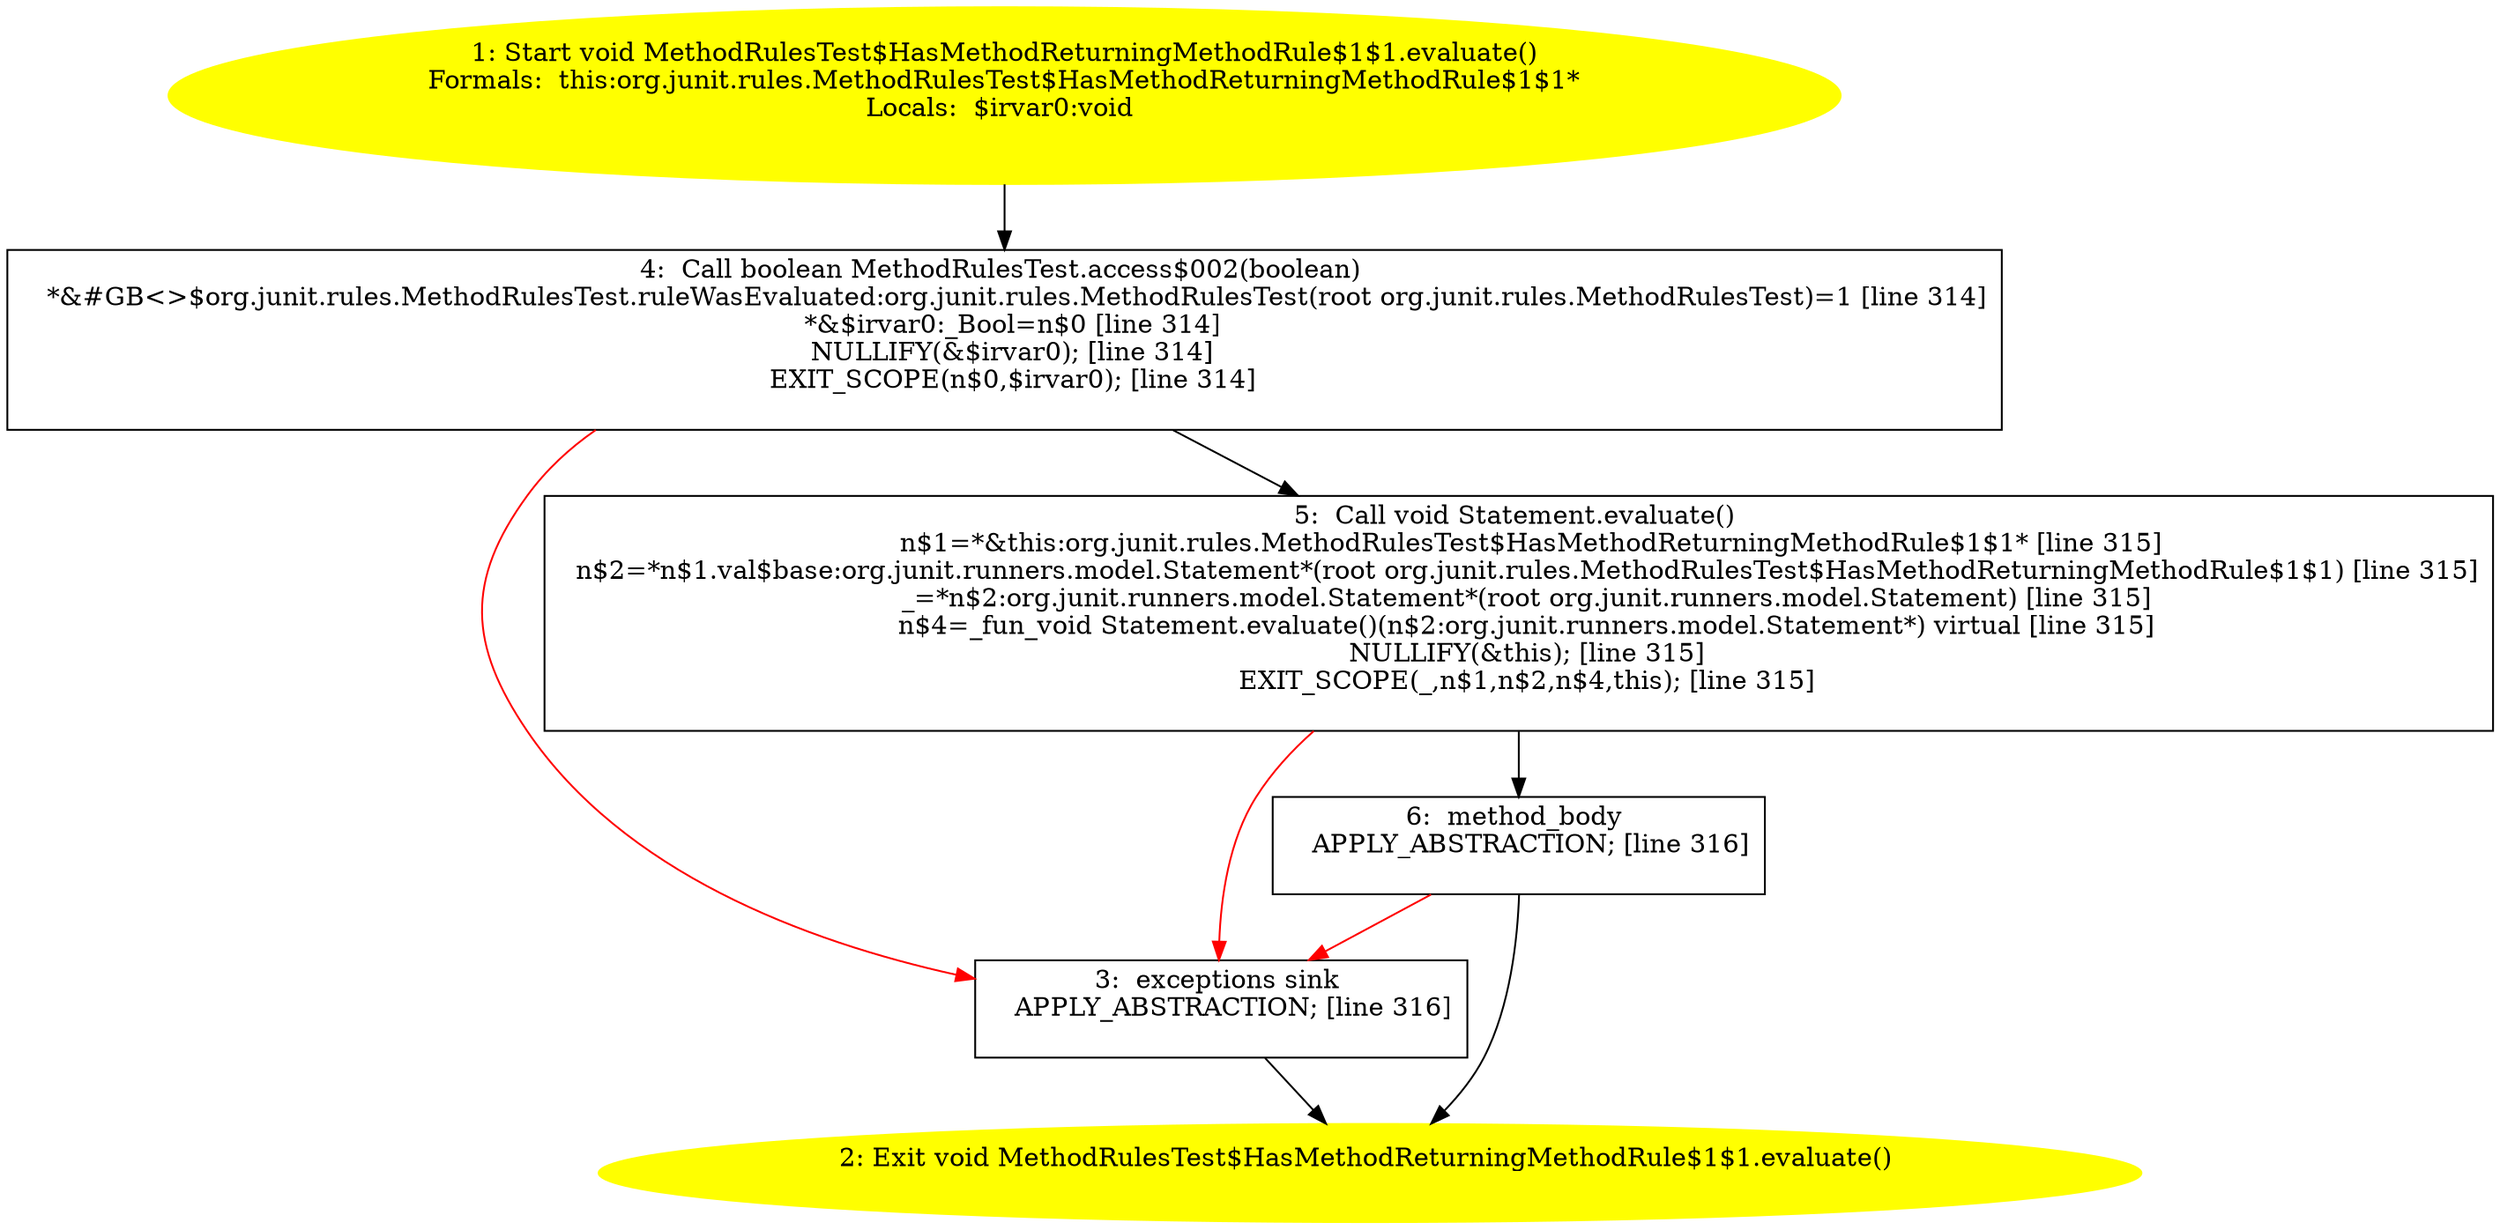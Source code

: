 /* @generated */
digraph cfg {
"org.junit.rules.MethodRulesTest$HasMethodReturningMethodRule$1$1.evaluate():void.dd80a8a15ce10c48ab3284a99cb4296a_1" [label="1: Start void MethodRulesTest$HasMethodReturningMethodRule$1$1.evaluate()\nFormals:  this:org.junit.rules.MethodRulesTest$HasMethodReturningMethodRule$1$1*\nLocals:  $irvar0:void \n  " color=yellow style=filled]
	

	 "org.junit.rules.MethodRulesTest$HasMethodReturningMethodRule$1$1.evaluate():void.dd80a8a15ce10c48ab3284a99cb4296a_1" -> "org.junit.rules.MethodRulesTest$HasMethodReturningMethodRule$1$1.evaluate():void.dd80a8a15ce10c48ab3284a99cb4296a_4" ;
"org.junit.rules.MethodRulesTest$HasMethodReturningMethodRule$1$1.evaluate():void.dd80a8a15ce10c48ab3284a99cb4296a_2" [label="2: Exit void MethodRulesTest$HasMethodReturningMethodRule$1$1.evaluate() \n  " color=yellow style=filled]
	

"org.junit.rules.MethodRulesTest$HasMethodReturningMethodRule$1$1.evaluate():void.dd80a8a15ce10c48ab3284a99cb4296a_3" [label="3:  exceptions sink \n   APPLY_ABSTRACTION; [line 316]\n " shape="box"]
	

	 "org.junit.rules.MethodRulesTest$HasMethodReturningMethodRule$1$1.evaluate():void.dd80a8a15ce10c48ab3284a99cb4296a_3" -> "org.junit.rules.MethodRulesTest$HasMethodReturningMethodRule$1$1.evaluate():void.dd80a8a15ce10c48ab3284a99cb4296a_2" ;
"org.junit.rules.MethodRulesTest$HasMethodReturningMethodRule$1$1.evaluate():void.dd80a8a15ce10c48ab3284a99cb4296a_4" [label="4:  Call boolean MethodRulesTest.access$002(boolean) \n   *&#GB<>$org.junit.rules.MethodRulesTest.ruleWasEvaluated:org.junit.rules.MethodRulesTest(root org.junit.rules.MethodRulesTest)=1 [line 314]\n  *&$irvar0:_Bool=n$0 [line 314]\n  NULLIFY(&$irvar0); [line 314]\n  EXIT_SCOPE(n$0,$irvar0); [line 314]\n " shape="box"]
	

	 "org.junit.rules.MethodRulesTest$HasMethodReturningMethodRule$1$1.evaluate():void.dd80a8a15ce10c48ab3284a99cb4296a_4" -> "org.junit.rules.MethodRulesTest$HasMethodReturningMethodRule$1$1.evaluate():void.dd80a8a15ce10c48ab3284a99cb4296a_5" ;
	 "org.junit.rules.MethodRulesTest$HasMethodReturningMethodRule$1$1.evaluate():void.dd80a8a15ce10c48ab3284a99cb4296a_4" -> "org.junit.rules.MethodRulesTest$HasMethodReturningMethodRule$1$1.evaluate():void.dd80a8a15ce10c48ab3284a99cb4296a_3" [color="red" ];
"org.junit.rules.MethodRulesTest$HasMethodReturningMethodRule$1$1.evaluate():void.dd80a8a15ce10c48ab3284a99cb4296a_5" [label="5:  Call void Statement.evaluate() \n   n$1=*&this:org.junit.rules.MethodRulesTest$HasMethodReturningMethodRule$1$1* [line 315]\n  n$2=*n$1.val$base:org.junit.runners.model.Statement*(root org.junit.rules.MethodRulesTest$HasMethodReturningMethodRule$1$1) [line 315]\n  _=*n$2:org.junit.runners.model.Statement*(root org.junit.runners.model.Statement) [line 315]\n  n$4=_fun_void Statement.evaluate()(n$2:org.junit.runners.model.Statement*) virtual [line 315]\n  NULLIFY(&this); [line 315]\n  EXIT_SCOPE(_,n$1,n$2,n$4,this); [line 315]\n " shape="box"]
	

	 "org.junit.rules.MethodRulesTest$HasMethodReturningMethodRule$1$1.evaluate():void.dd80a8a15ce10c48ab3284a99cb4296a_5" -> "org.junit.rules.MethodRulesTest$HasMethodReturningMethodRule$1$1.evaluate():void.dd80a8a15ce10c48ab3284a99cb4296a_6" ;
	 "org.junit.rules.MethodRulesTest$HasMethodReturningMethodRule$1$1.evaluate():void.dd80a8a15ce10c48ab3284a99cb4296a_5" -> "org.junit.rules.MethodRulesTest$HasMethodReturningMethodRule$1$1.evaluate():void.dd80a8a15ce10c48ab3284a99cb4296a_3" [color="red" ];
"org.junit.rules.MethodRulesTest$HasMethodReturningMethodRule$1$1.evaluate():void.dd80a8a15ce10c48ab3284a99cb4296a_6" [label="6:  method_body \n   APPLY_ABSTRACTION; [line 316]\n " shape="box"]
	

	 "org.junit.rules.MethodRulesTest$HasMethodReturningMethodRule$1$1.evaluate():void.dd80a8a15ce10c48ab3284a99cb4296a_6" -> "org.junit.rules.MethodRulesTest$HasMethodReturningMethodRule$1$1.evaluate():void.dd80a8a15ce10c48ab3284a99cb4296a_2" ;
	 "org.junit.rules.MethodRulesTest$HasMethodReturningMethodRule$1$1.evaluate():void.dd80a8a15ce10c48ab3284a99cb4296a_6" -> "org.junit.rules.MethodRulesTest$HasMethodReturningMethodRule$1$1.evaluate():void.dd80a8a15ce10c48ab3284a99cb4296a_3" [color="red" ];
}
